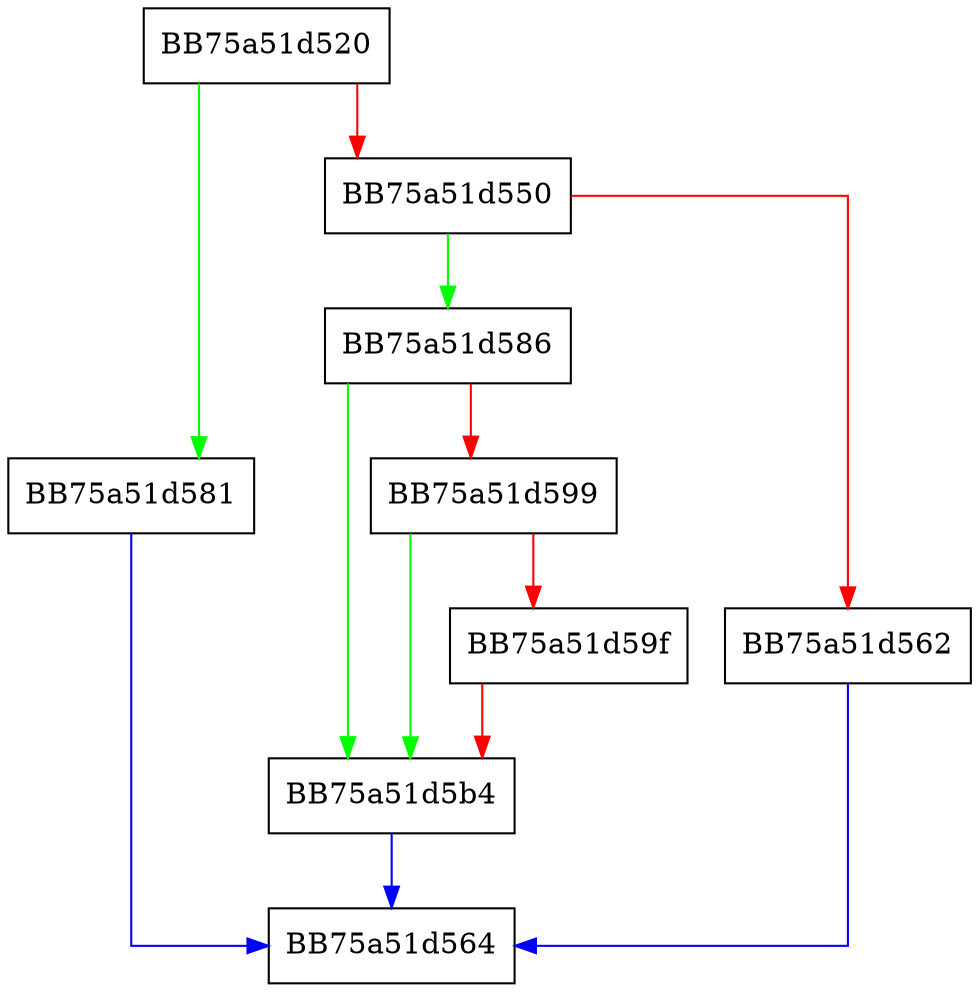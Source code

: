 digraph FindInStream {
  node [shape="box"];
  graph [splines=ortho];
  BB75a51d520 -> BB75a51d581 [color="green"];
  BB75a51d520 -> BB75a51d550 [color="red"];
  BB75a51d550 -> BB75a51d586 [color="green"];
  BB75a51d550 -> BB75a51d562 [color="red"];
  BB75a51d562 -> BB75a51d564 [color="blue"];
  BB75a51d581 -> BB75a51d564 [color="blue"];
  BB75a51d586 -> BB75a51d5b4 [color="green"];
  BB75a51d586 -> BB75a51d599 [color="red"];
  BB75a51d599 -> BB75a51d5b4 [color="green"];
  BB75a51d599 -> BB75a51d59f [color="red"];
  BB75a51d59f -> BB75a51d5b4 [color="red"];
  BB75a51d5b4 -> BB75a51d564 [color="blue"];
}